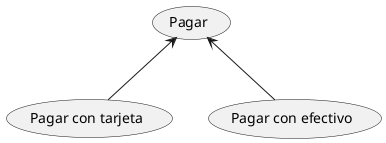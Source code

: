 @startuml
(Pagar) as UC1
(Pagar con tarjeta) as UC2
(Pagar con efectivo) as UC3

UC1 <-- UC2
UC1 <-- UC3
@enduml